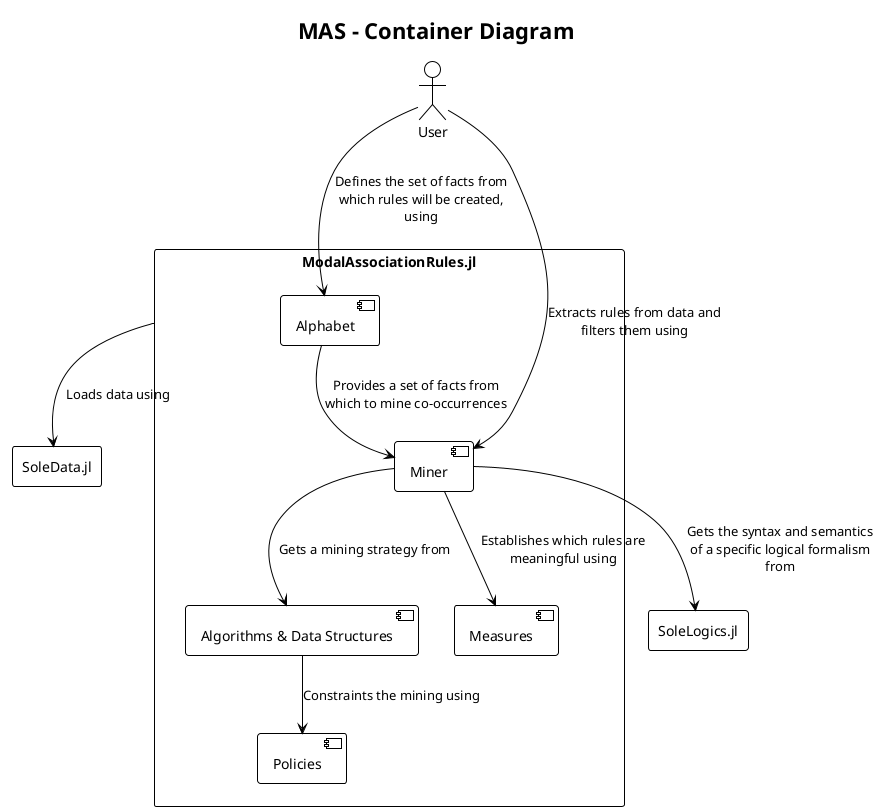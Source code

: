 @startuml mas-container-context-diagram
!theme mono
top to bottom direction

skinparam MaxMessageSize 200

title MAS - Container Diagram

actor "User" as user

rectangle "ModalAssociationRules.jl" as mas {
    component "Alphabet" as alphabet
    component "Miner" as miner
    component "Algorithms & Data Structures" as algorithms
    component "Policies" as policies
    component "Measures" as measures
}

rectangle "SoleLogics.jl" as solelogics
rectangle "SoleData.jl" as soledata

user --> alphabet : Defines the set of facts from which rules will be created, using
user --> miner : Extracts rules from data and filters them using

miner --> solelogics : Gets the syntax and semantics of a specific logical formalism from
mas --> soledata : Loads data using

alphabet --> miner : Provides a set of facts from which to mine co-occurrences

miner --> algorithms : Gets a mining strategy from
algorithms --> policies : Constraints the mining using

miner --> measures : Establishes which rules are meaningful using

@enduml